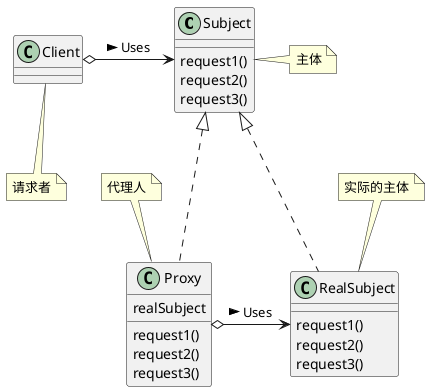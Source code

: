 @startuml

class Subject {
    request1()
    request2()
    request3()
}

class Proxy {
    realSubject
    request1()
    request2()
    request3()
}

class RealSubject {
    request1()
    request2()
    request3()
}

class Client

Proxy .up..|> Subject
RealSubject .up..|> Subject
Proxy o-> RealSubject : Uses >
Client o-> Subject : Uses >

note right of Subject : 主体
note bottom of Client : 请求者
note top of Proxy : 代理人
note top of RealSubject : 实际的主体

@enduml
